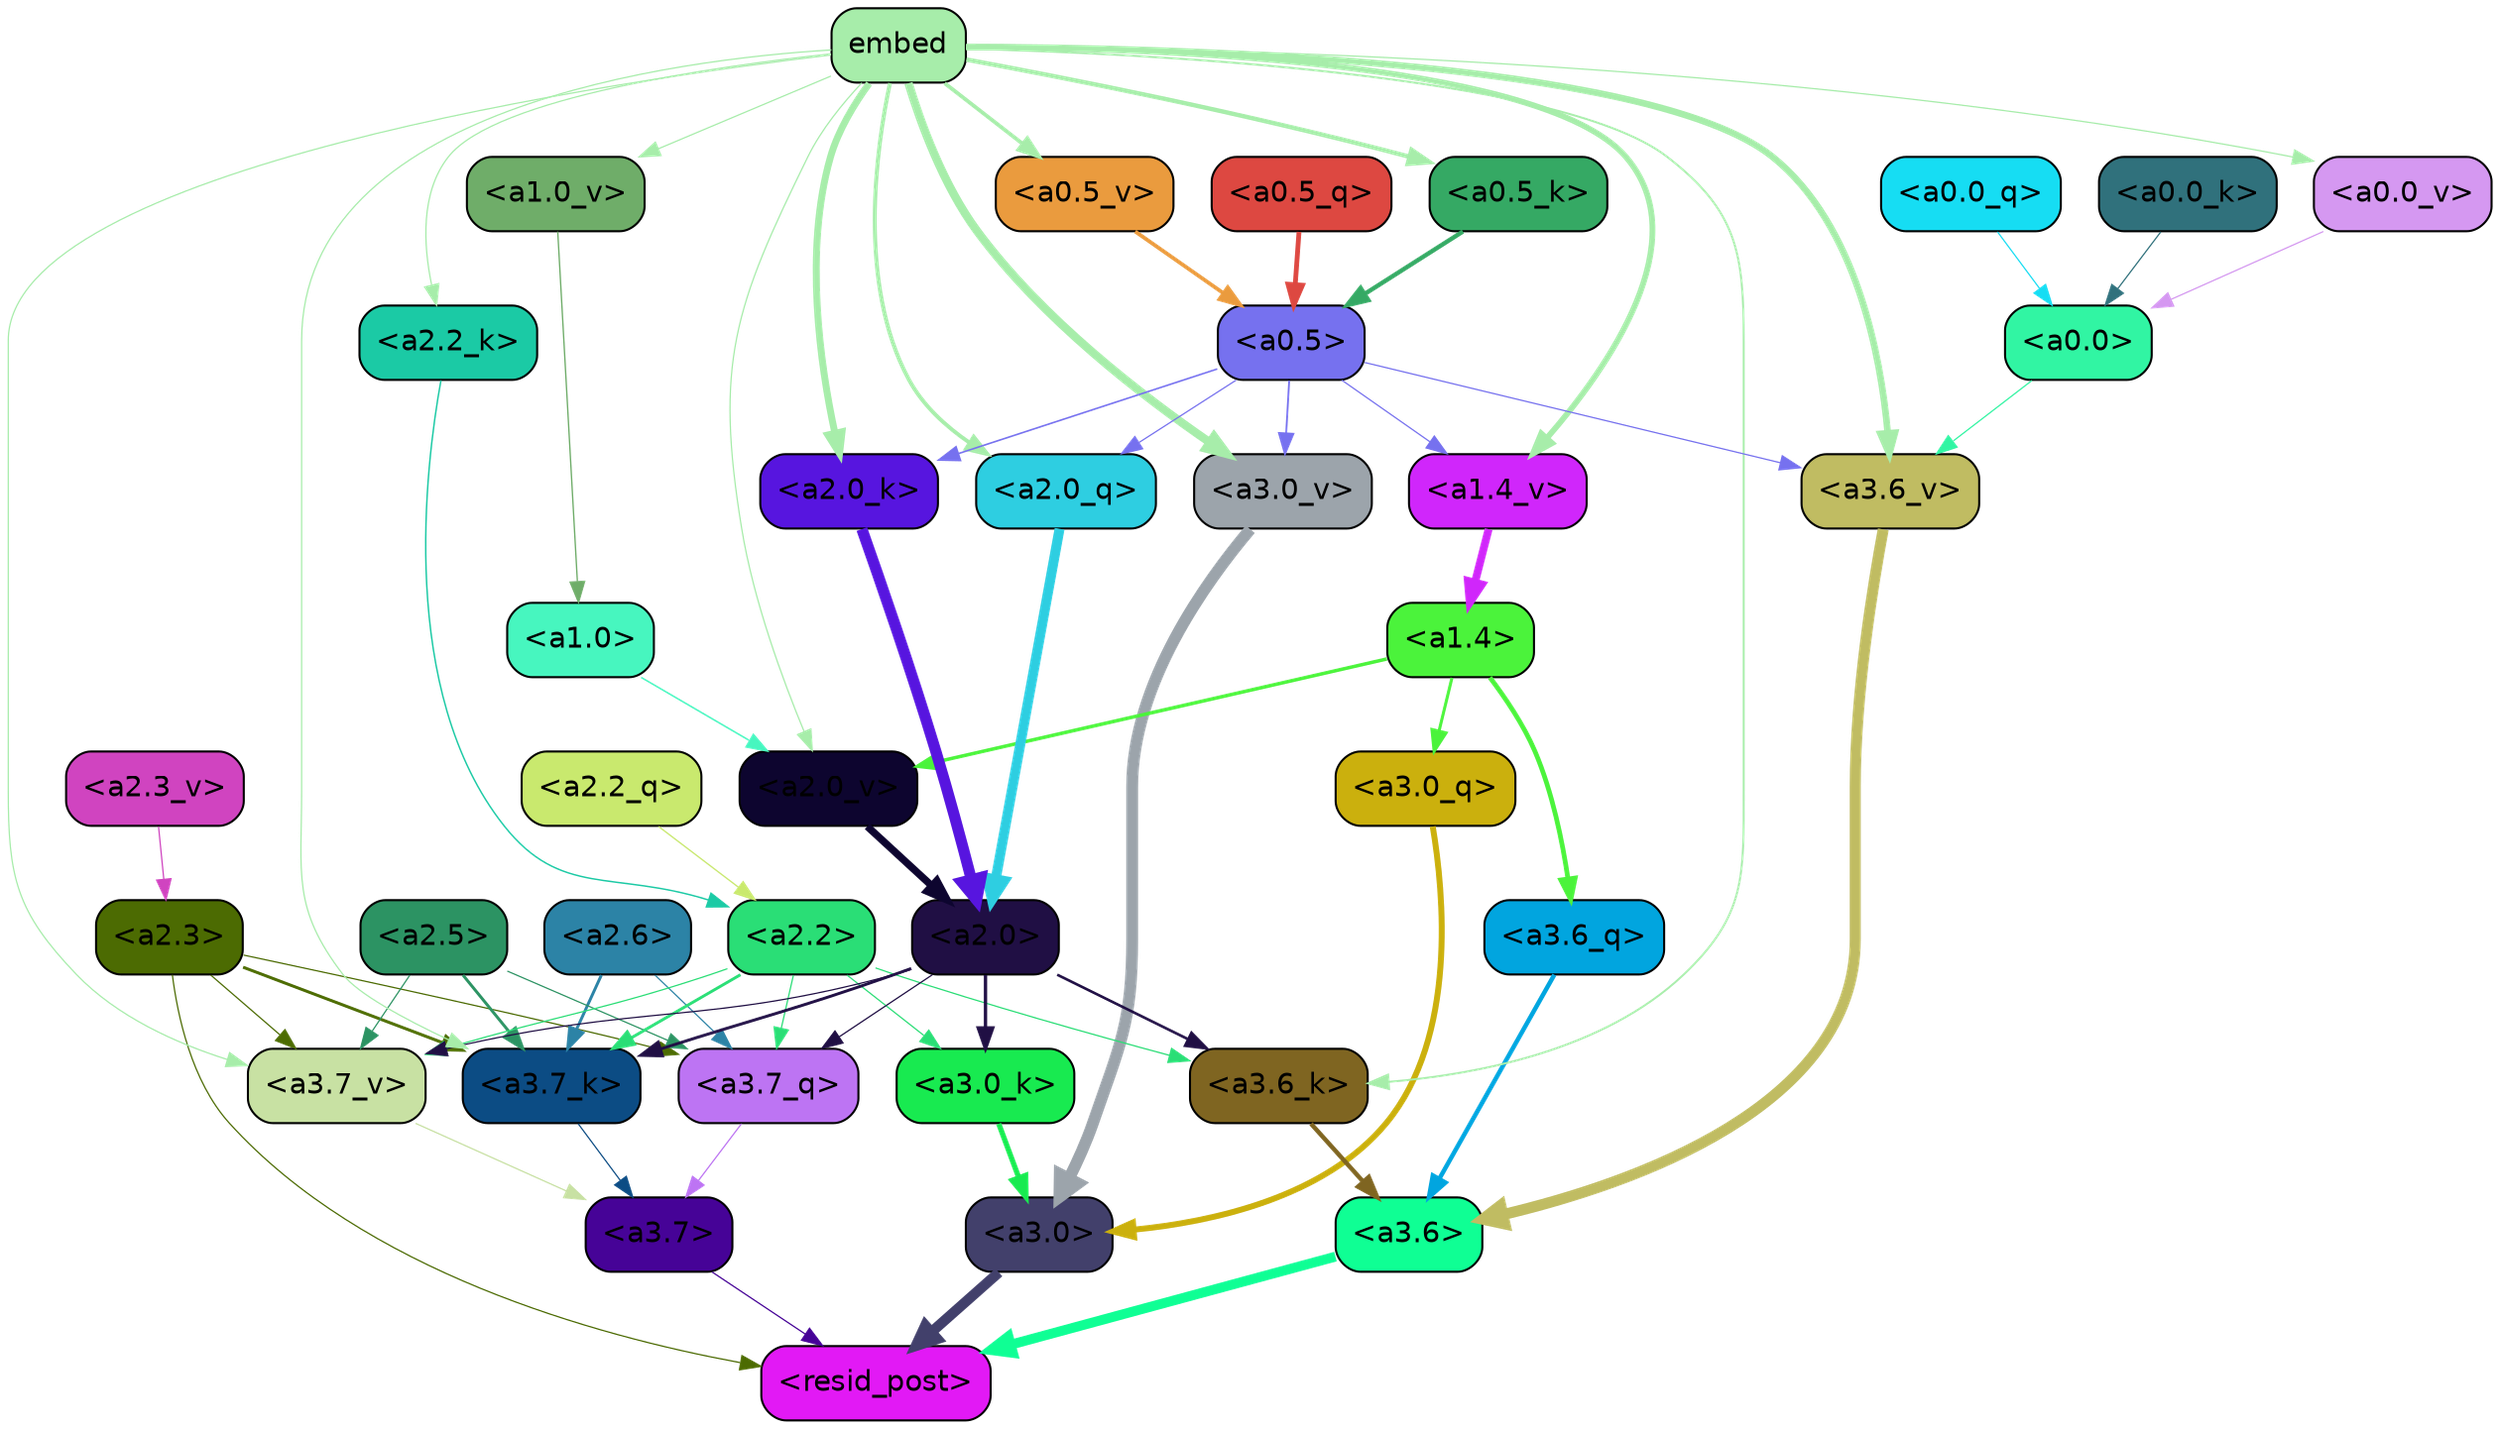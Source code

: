 strict digraph "" {
	graph [bgcolor=transparent,
		layout=dot,
		overlap=false,
		splines=true
	];
	"<a3.7>"	[color=black,
		fillcolor="#460397",
		fontname=Helvetica,
		shape=box,
		style="filled, rounded"];
	"<resid_post>"	[color=black,
		fillcolor="#e219f5",
		fontname=Helvetica,
		shape=box,
		style="filled, rounded"];
	"<a3.7>" -> "<resid_post>"	[color="#460397",
		penwidth=0.6];
	"<a3.6>"	[color=black,
		fillcolor="#0fff94",
		fontname=Helvetica,
		shape=box,
		style="filled, rounded"];
	"<a3.6>" -> "<resid_post>"	[color="#0fff94",
		penwidth=4.749041676521301];
	"<a3.0>"	[color=black,
		fillcolor="#42406b",
		fontname=Helvetica,
		shape=box,
		style="filled, rounded"];
	"<a3.0>" -> "<resid_post>"	[color="#42406b",
		penwidth=5.004215121269226];
	"<a2.3>"	[color=black,
		fillcolor="#4c6b02",
		fontname=Helvetica,
		shape=box,
		style="filled, rounded"];
	"<a2.3>" -> "<resid_post>"	[color="#4c6b02",
		penwidth=0.6];
	"<a3.7_q>"	[color=black,
		fillcolor="#bd74f3",
		fontname=Helvetica,
		shape=box,
		style="filled, rounded"];
	"<a2.3>" -> "<a3.7_q>"	[color="#4c6b02",
		penwidth=0.6];
	"<a3.7_k>"	[color=black,
		fillcolor="#0c4c84",
		fontname=Helvetica,
		shape=box,
		style="filled, rounded"];
	"<a2.3>" -> "<a3.7_k>"	[color="#4c6b02",
		penwidth=1.4391854107379913];
	"<a3.7_v>"	[color=black,
		fillcolor="#c8e1a3",
		fontname=Helvetica,
		shape=box,
		style="filled, rounded"];
	"<a2.3>" -> "<a3.7_v>"	[color="#4c6b02",
		penwidth=0.6];
	"<a3.7_q>" -> "<a3.7>"	[color="#bd74f3",
		penwidth=0.6];
	"<a3.6_q>"	[color=black,
		fillcolor="#01a5df",
		fontname=Helvetica,
		shape=box,
		style="filled, rounded"];
	"<a3.6_q>" -> "<a3.6>"	[color="#01a5df",
		penwidth=2.160832464694977];
	"<a3.0_q>"	[color=black,
		fillcolor="#cbb00d",
		fontname=Helvetica,
		shape=box,
		style="filled, rounded"];
	"<a3.0_q>" -> "<a3.0>"	[color="#cbb00d",
		penwidth=2.870753765106201];
	"<a3.7_k>" -> "<a3.7>"	[color="#0c4c84",
		penwidth=0.6];
	"<a3.6_k>"	[color=black,
		fillcolor="#7f6521",
		fontname=Helvetica,
		shape=box,
		style="filled, rounded"];
	"<a3.6_k>" -> "<a3.6>"	[color="#7f6521",
		penwidth=2.13908451795578];
	"<a3.0_k>"	[color=black,
		fillcolor="#18ea50",
		fontname=Helvetica,
		shape=box,
		style="filled, rounded"];
	"<a3.0_k>" -> "<a3.0>"	[color="#18ea50",
		penwidth=2.520303964614868];
	"<a3.7_v>" -> "<a3.7>"	[color="#c8e1a3",
		penwidth=0.6];
	"<a3.6_v>"	[color=black,
		fillcolor="#c0bc62",
		fontname=Helvetica,
		shape=box,
		style="filled, rounded"];
	"<a3.6_v>" -> "<a3.6>"	[color="#c0bc62",
		penwidth=5.297133803367615];
	"<a3.0_v>"	[color=black,
		fillcolor="#9ca4ab",
		fontname=Helvetica,
		shape=box,
		style="filled, rounded"];
	"<a3.0_v>" -> "<a3.0>"	[color="#9ca4ab",
		penwidth=5.680712580680847];
	"<a2.6>"	[color=black,
		fillcolor="#2c83a6",
		fontname=Helvetica,
		shape=box,
		style="filled, rounded"];
	"<a2.6>" -> "<a3.7_q>"	[color="#2c83a6",
		penwidth=0.6];
	"<a2.6>" -> "<a3.7_k>"	[color="#2c83a6",
		penwidth=1.4180794060230255];
	"<a2.5>"	[color=black,
		fillcolor="#2c9363",
		fontname=Helvetica,
		shape=box,
		style="filled, rounded"];
	"<a2.5>" -> "<a3.7_q>"	[color="#2c9363",
		penwidth=0.6];
	"<a2.5>" -> "<a3.7_k>"	[color="#2c9363",
		penwidth=1.4281435310840607];
	"<a2.5>" -> "<a3.7_v>"	[color="#2c9363",
		penwidth=0.6];
	"<a2.2>"	[color=black,
		fillcolor="#2ade76",
		fontname=Helvetica,
		shape=box,
		style="filled, rounded"];
	"<a2.2>" -> "<a3.7_q>"	[color="#2ade76",
		penwidth=0.6];
	"<a2.2>" -> "<a3.7_k>"	[color="#2ade76",
		penwidth=1.3982512056827545];
	"<a2.2>" -> "<a3.6_k>"	[color="#2ade76",
		penwidth=0.6];
	"<a2.2>" -> "<a3.0_k>"	[color="#2ade76",
		penwidth=0.6];
	"<a2.2>" -> "<a3.7_v>"	[color="#2ade76",
		penwidth=0.6];
	"<a2.0>"	[color=black,
		fillcolor="#200f44",
		fontname=Helvetica,
		shape=box,
		style="filled, rounded"];
	"<a2.0>" -> "<a3.7_q>"	[color="#200f44",
		penwidth=0.6];
	"<a2.0>" -> "<a3.7_k>"	[color="#200f44",
		penwidth=1.404832512140274];
	"<a2.0>" -> "<a3.6_k>"	[color="#200f44",
		penwidth=1.2708758115768433];
	"<a2.0>" -> "<a3.0_k>"	[color="#200f44",
		penwidth=1.6207245588302612];
	"<a2.0>" -> "<a3.7_v>"	[color="#200f44",
		penwidth=0.6];
	"<a1.4>"	[color=black,
		fillcolor="#4bf33b",
		fontname=Helvetica,
		shape=box,
		style="filled, rounded"];
	"<a1.4>" -> "<a3.6_q>"	[color="#4bf33b",
		penwidth=2.289449453353882];
	"<a1.4>" -> "<a3.0_q>"	[color="#4bf33b",
		penwidth=1.4600623846054077];
	"<a2.0_v>"	[color=black,
		fillcolor="#0d052f",
		fontname=Helvetica,
		shape=box,
		style="filled, rounded"];
	"<a1.4>" -> "<a2.0_v>"	[color="#4bf33b",
		penwidth=1.676277220249176];
	embed	[color=black,
		fillcolor="#a7edaa",
		fontname=Helvetica,
		shape=box,
		style="filled, rounded"];
	embed -> "<a3.7_k>"	[color="#a7edaa",
		penwidth=0.6];
	embed -> "<a3.6_k>"	[color="#a7edaa",
		penwidth=0.9291638135910034];
	embed -> "<a3.7_v>"	[color="#a7edaa",
		penwidth=0.6];
	embed -> "<a3.6_v>"	[color="#a7edaa",
		penwidth=3.1808209121227264];
	embed -> "<a3.0_v>"	[color="#a7edaa",
		penwidth=4.036660343408585];
	"<a2.0_q>"	[color=black,
		fillcolor="#2ecee1",
		fontname=Helvetica,
		shape=box,
		style="filled, rounded"];
	embed -> "<a2.0_q>"	[color="#a7edaa",
		penwidth=1.8821641206741333];
	"<a2.2_k>"	[color=black,
		fillcolor="#1bcaa5",
		fontname=Helvetica,
		shape=box,
		style="filled, rounded"];
	embed -> "<a2.2_k>"	[color="#a7edaa",
		penwidth=0.6];
	"<a2.0_k>"	[color=black,
		fillcolor="#5715df",
		fontname=Helvetica,
		shape=box,
		style="filled, rounded"];
	embed -> "<a2.0_k>"	[color="#a7edaa",
		penwidth=3.3375256061553955];
	embed -> "<a2.0_v>"	[color="#a7edaa",
		penwidth=0.6];
	"<a1.4_v>"	[color=black,
		fillcolor="#d026fb",
		fontname=Helvetica,
		shape=box,
		style="filled, rounded"];
	embed -> "<a1.4_v>"	[color="#a7edaa",
		penwidth=2.7935529947280884];
	"<a1.0_v>"	[color=black,
		fillcolor="#6fad69",
		fontname=Helvetica,
		shape=box,
		style="filled, rounded"];
	embed -> "<a1.0_v>"	[color="#a7edaa",
		penwidth=0.6];
	"<a0.5_k>"	[color=black,
		fillcolor="#35a964",
		fontname=Helvetica,
		shape=box,
		style="filled, rounded"];
	embed -> "<a0.5_k>"	[color="#a7edaa",
		penwidth=2.1102226972579956];
	"<a0.5_v>"	[color=black,
		fillcolor="#ea9b3e",
		fontname=Helvetica,
		shape=box,
		style="filled, rounded"];
	embed -> "<a0.5_v>"	[color="#a7edaa",
		penwidth=1.8293639421463013];
	"<a0.0_v>"	[color=black,
		fillcolor="#d598f1",
		fontname=Helvetica,
		shape=box,
		style="filled, rounded"];
	embed -> "<a0.0_v>"	[color="#a7edaa",
		penwidth=0.6];
	"<a0.5>"	[color=black,
		fillcolor="#7671ef",
		fontname=Helvetica,
		shape=box,
		style="filled, rounded"];
	"<a0.5>" -> "<a3.6_v>"	[color="#7671ef",
		penwidth=0.6];
	"<a0.5>" -> "<a3.0_v>"	[color="#7671ef",
		penwidth=0.8798569142818451];
	"<a0.5>" -> "<a2.0_q>"	[color="#7671ef",
		penwidth=0.6];
	"<a0.5>" -> "<a2.0_k>"	[color="#7671ef",
		penwidth=0.7782440185546875];
	"<a0.5>" -> "<a1.4_v>"	[color="#7671ef",
		penwidth=0.6];
	"<a0.0>"	[color=black,
		fillcolor="#31f5a3",
		fontname=Helvetica,
		shape=box,
		style="filled, rounded"];
	"<a0.0>" -> "<a3.6_v>"	[color="#31f5a3",
		penwidth=0.6];
	"<a2.2_q>"	[color=black,
		fillcolor="#c9e96e",
		fontname=Helvetica,
		shape=box,
		style="filled, rounded"];
	"<a2.2_q>" -> "<a2.2>"	[color="#c9e96e",
		penwidth=0.6392357051372528];
	"<a2.0_q>" -> "<a2.0>"	[color="#2ecee1",
		penwidth=4.795779317617416];
	"<a2.2_k>" -> "<a2.2>"	[color="#1bcaa5",
		penwidth=0.7060726433992386];
	"<a2.0_k>" -> "<a2.0>"	[color="#5715df",
		penwidth=5.401692286133766];
	"<a2.3_v>"	[color=black,
		fillcolor="#d044c0",
		fontname=Helvetica,
		shape=box,
		style="filled, rounded"];
	"<a2.3_v>" -> "<a2.3>"	[color="#d044c0",
		penwidth=0.6];
	"<a2.0_v>" -> "<a2.0>"	[color="#0d052f",
		penwidth=3.56003999710083];
	"<a1.0>"	[color=black,
		fillcolor="#47f6bf",
		fontname=Helvetica,
		shape=box,
		style="filled, rounded"];
	"<a1.0>" -> "<a2.0_v>"	[color="#47f6bf",
		penwidth=0.7355214953422546];
	"<a1.4_v>" -> "<a1.4>"	[color="#d026fb",
		penwidth=3.7673035860061646];
	"<a1.0_v>" -> "<a1.0>"	[color="#6fad69",
		penwidth=0.6493047475814819];
	"<a0.5_q>"	[color=black,
		fillcolor="#dd4841",
		fontname=Helvetica,
		shape=box,
		style="filled, rounded"];
	"<a0.5_q>" -> "<a0.5>"	[color="#dd4841",
		penwidth=2.3187414407730103];
	"<a0.0_q>"	[color=black,
		fillcolor="#16ddf3",
		fontname=Helvetica,
		shape=box,
		style="filled, rounded"];
	"<a0.0_q>" -> "<a0.0>"	[color="#16ddf3",
		penwidth=0.6];
	"<a0.5_k>" -> "<a0.5>"	[color="#35a964",
		penwidth=2.1102215051651];
	"<a0.0_k>"	[color=black,
		fillcolor="#30717c",
		fontname=Helvetica,
		shape=box,
		style="filled, rounded"];
	"<a0.0_k>" -> "<a0.0>"	[color="#30717c",
		penwidth=0.6];
	"<a0.5_v>" -> "<a0.5>"	[color="#ea9b3e",
		penwidth=1.829363465309143];
	"<a0.0_v>" -> "<a0.0>"	[color="#d598f1",
		penwidth=0.6];
}
